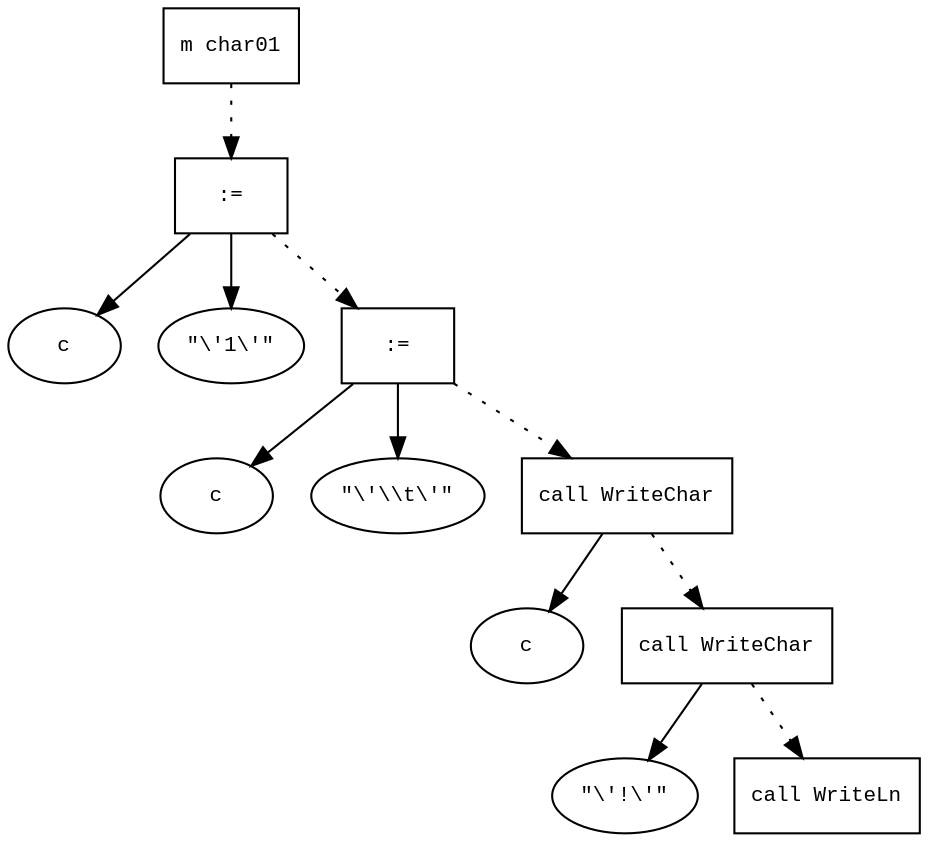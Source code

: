 digraph AST {
  graph [fontname="Times New Roman",fontsize=10];
  node  [fontname="Courier New",fontsize=10];
  edge  [fontname="Times New Roman",fontsize=10];

  node0 [label="m char01",shape=box];
  node4 [label=":=",shape=box];
  node2 [label="c",shape=ellipse];
  node4->node2;
  node3 [label="\"\\\'1\\\'\"",shape=ellipse];
  node4->node3;
  node0 -> node4 [style=dotted];
  node7 [label=":=",shape=box];
  node5 [label="c",shape=ellipse];
  node7->node5;
  node6 [label="\"\\\'\\\\t\\\'\"",shape=ellipse];
  node7->node6;
  node4 -> node7 [style=dotted];
  node9 [label="call WriteChar",shape=box];
  node10 [label="c",shape=ellipse];
  node9->node10;
  node7 -> node9 [style=dotted];
  node13 [label="call WriteChar",shape=box];
  node14 [label="\"\\\'!\\\'\"",shape=ellipse];
  node13->node14;
  node9 -> node13 [style=dotted];
  node17 [label="call WriteLn",shape=box];
  node13 -> node17 [style=dotted];
}
